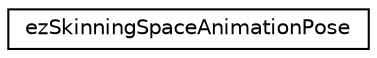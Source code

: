 digraph "Graphical Class Hierarchy"
{
 // LATEX_PDF_SIZE
  edge [fontname="Helvetica",fontsize="10",labelfontname="Helvetica",labelfontsize="10"];
  node [fontname="Helvetica",fontsize="10",shape=record];
  rankdir="LR";
  Node0 [label="ezSkinningSpaceAnimationPose",height=0.2,width=0.4,color="black", fillcolor="white", style="filled",URL="$df/dea/classez_skinning_space_animation_pose.htm",tooltip=" "];
}
